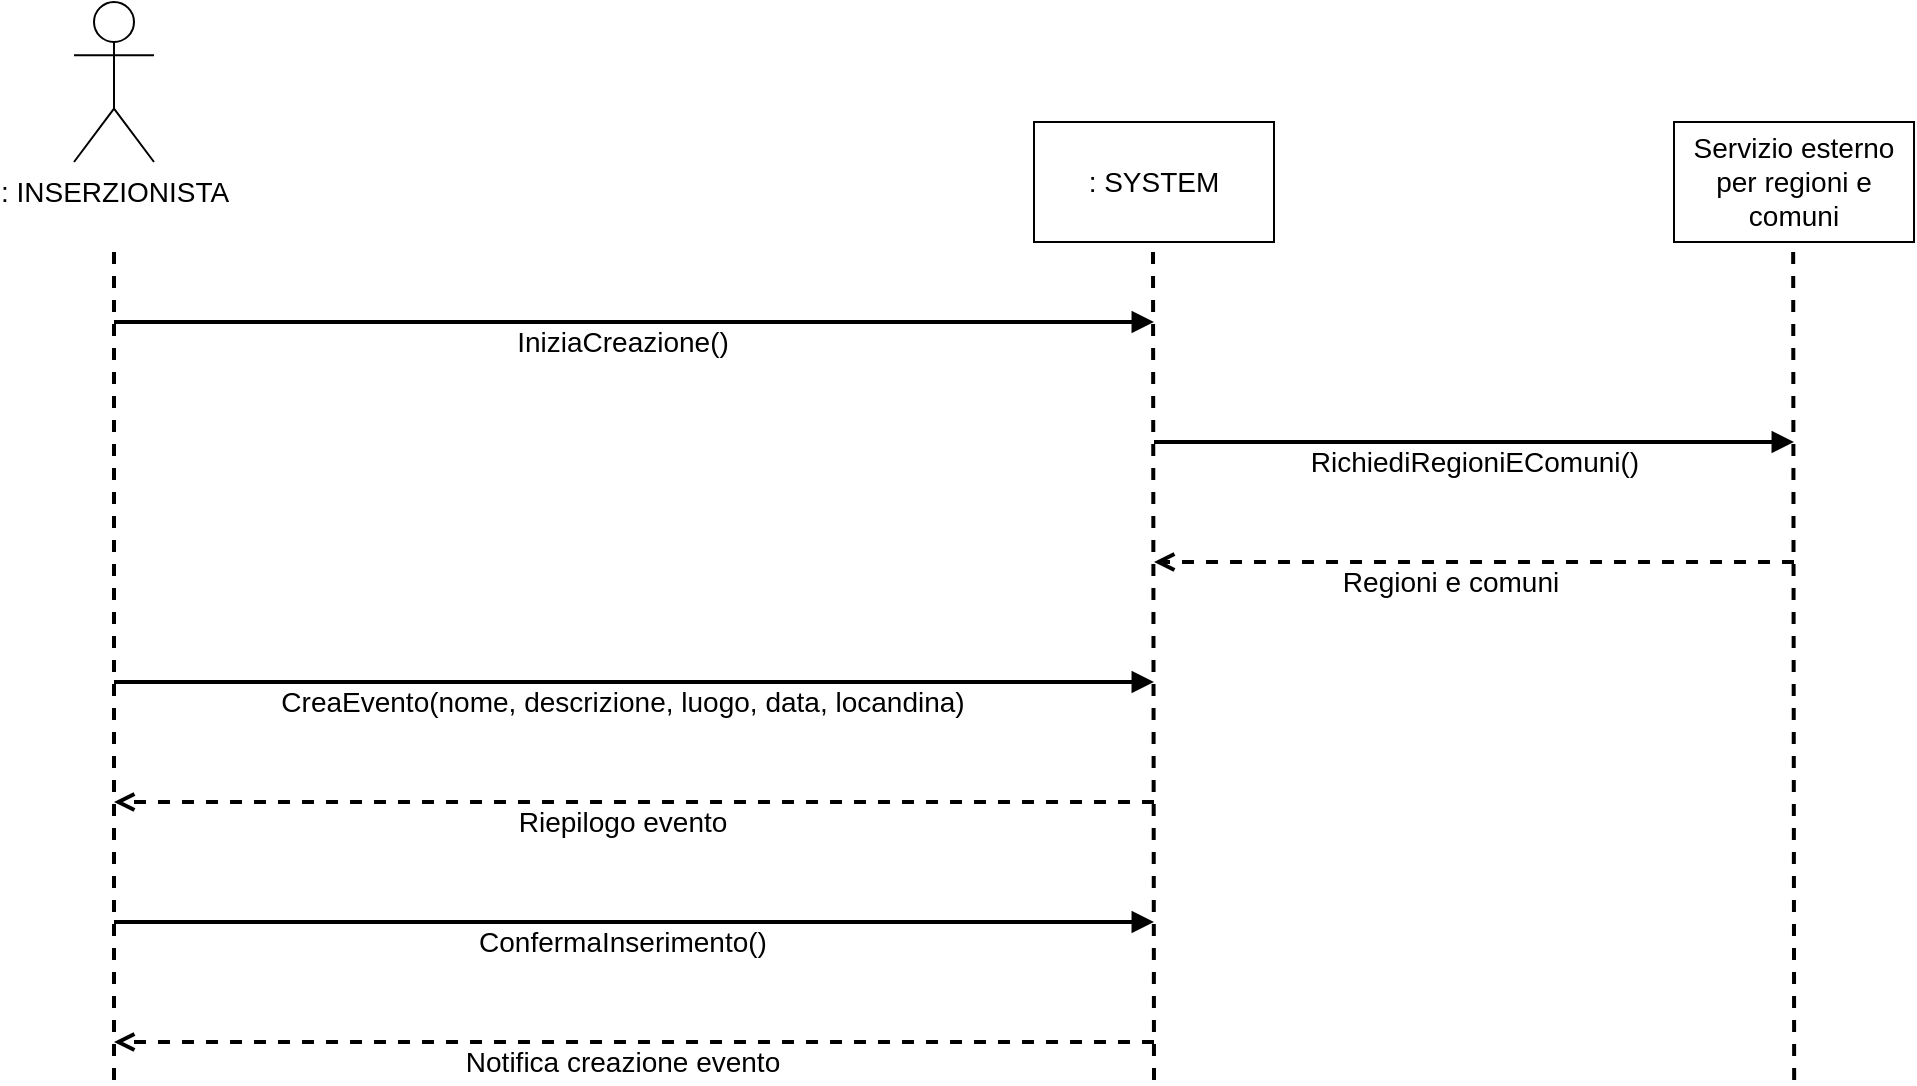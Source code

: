 <mxfile version="20.7.4" type="device"><diagram id="86xrfEpdz4YElFlK4c33" name="Pagina-1"><mxGraphModel dx="1182" dy="683" grid="1" gridSize="10" guides="1" tooltips="1" connect="1" arrows="1" fold="1" page="1" pageScale="1" pageWidth="2000" pageHeight="2000" math="0" shadow="0"><root><mxCell id="0"/><mxCell id="1" parent="0"/><mxCell id="XmgtLQDJ8lHZV27NQU4b-1" value="&lt;font style=&quot;font-size: 14px;&quot;&gt;: INSERZIONISTA&lt;/font&gt;" style="shape=umlActor;verticalLabelPosition=bottom;verticalAlign=top;html=1;outlineConnect=0;" parent="1" vertex="1"><mxGeometry x="380" y="80" width="40" height="80" as="geometry"/></mxCell><mxCell id="XmgtLQDJ8lHZV27NQU4b-3" value="" style="endArrow=none;dashed=1;html=1;rounded=0;fontSize=14;strokeWidth=2;" parent="1" edge="1"><mxGeometry width="50" height="50" relative="1" as="geometry"><mxPoint x="400" y="619" as="sourcePoint"/><mxPoint x="400" y="200" as="targetPoint"/></mxGeometry></mxCell><mxCell id="XmgtLQDJ8lHZV27NQU4b-4" value=": SYSTEM" style="rounded=0;whiteSpace=wrap;html=1;fontSize=14;" parent="1" vertex="1"><mxGeometry x="860" y="140" width="120" height="60" as="geometry"/></mxCell><mxCell id="XmgtLQDJ8lHZV27NQU4b-5" value="" style="endArrow=none;dashed=1;html=1;rounded=0;fontSize=14;strokeWidth=2;" parent="1" edge="1"><mxGeometry width="50" height="50" relative="1" as="geometry"><mxPoint x="920" y="619" as="sourcePoint"/><mxPoint x="919.5" y="200" as="targetPoint"/></mxGeometry></mxCell><mxCell id="XmgtLQDJ8lHZV27NQU4b-7" value="" style="endArrow=block;html=1;rounded=0;strokeWidth=2;fontSize=14;endFill=1;" parent="1" edge="1"><mxGeometry width="50" height="50" relative="1" as="geometry"><mxPoint x="400" y="240" as="sourcePoint"/><mxPoint x="920" y="240" as="targetPoint"/></mxGeometry></mxCell><mxCell id="XmgtLQDJ8lHZV27NQU4b-10" value="IniziaCreazione()" style="edgeLabel;html=1;align=center;verticalAlign=middle;resizable=0;points=[];fontSize=14;" parent="XmgtLQDJ8lHZV27NQU4b-7" vertex="1" connectable="0"><mxGeometry x="-0.061" relative="1" as="geometry"><mxPoint x="10" y="10" as="offset"/></mxGeometry></mxCell><mxCell id="XmgtLQDJ8lHZV27NQU4b-11" value="" style="endArrow=block;html=1;rounded=0;strokeWidth=2;fontSize=14;endFill=1;" parent="1" edge="1"><mxGeometry width="50" height="50" relative="1" as="geometry"><mxPoint x="400" y="420" as="sourcePoint"/><mxPoint x="920" y="420" as="targetPoint"/></mxGeometry></mxCell><mxCell id="XmgtLQDJ8lHZV27NQU4b-12" value="CreaEvento(nome, descrizione, luogo, data, locandina)" style="edgeLabel;html=1;align=center;verticalAlign=middle;resizable=0;points=[];fontSize=14;" parent="XmgtLQDJ8lHZV27NQU4b-11" vertex="1" connectable="0"><mxGeometry x="-0.061" relative="1" as="geometry"><mxPoint x="10" y="10" as="offset"/></mxGeometry></mxCell><mxCell id="XmgtLQDJ8lHZV27NQU4b-13" value="" style="endArrow=open;html=1;rounded=0;strokeWidth=2;fontSize=14;endFill=0;dashed=1;" parent="1" edge="1"><mxGeometry width="50" height="50" relative="1" as="geometry"><mxPoint x="920" y="480" as="sourcePoint"/><mxPoint x="400" y="480" as="targetPoint"/></mxGeometry></mxCell><mxCell id="XmgtLQDJ8lHZV27NQU4b-14" value="Riepilogo evento" style="edgeLabel;html=1;align=center;verticalAlign=middle;resizable=0;points=[];fontSize=14;" parent="XmgtLQDJ8lHZV27NQU4b-13" vertex="1" connectable="0"><mxGeometry x="-0.061" relative="1" as="geometry"><mxPoint x="-22" y="10" as="offset"/></mxGeometry></mxCell><mxCell id="XmgtLQDJ8lHZV27NQU4b-15" value="" style="endArrow=block;html=1;rounded=0;strokeWidth=2;fontSize=14;endFill=1;" parent="1" edge="1"><mxGeometry width="50" height="50" relative="1" as="geometry"><mxPoint x="400" y="540" as="sourcePoint"/><mxPoint x="920" y="540" as="targetPoint"/></mxGeometry></mxCell><mxCell id="XmgtLQDJ8lHZV27NQU4b-16" value="ConfermaInserimento()" style="edgeLabel;html=1;align=center;verticalAlign=middle;resizable=0;points=[];fontSize=14;" parent="XmgtLQDJ8lHZV27NQU4b-15" vertex="1" connectable="0"><mxGeometry x="-0.061" relative="1" as="geometry"><mxPoint x="10" y="10" as="offset"/></mxGeometry></mxCell><mxCell id="v233EqiuzxxObuZZdqOJ-1" value="" style="endArrow=open;html=1;rounded=0;strokeWidth=2;fontSize=14;endFill=0;dashed=1;" parent="1" edge="1"><mxGeometry width="50" height="50" relative="1" as="geometry"><mxPoint x="920" y="600" as="sourcePoint"/><mxPoint x="400" y="600" as="targetPoint"/></mxGeometry></mxCell><mxCell id="v233EqiuzxxObuZZdqOJ-2" value="Notifica creazione evento" style="edgeLabel;html=1;align=center;verticalAlign=middle;resizable=0;points=[];fontSize=14;" parent="v233EqiuzxxObuZZdqOJ-1" vertex="1" connectable="0"><mxGeometry x="-0.061" relative="1" as="geometry"><mxPoint x="-22" y="10" as="offset"/></mxGeometry></mxCell><mxCell id="dle9BrzS_MXISvLcZ8DR-1" value="Servizio esterno per regioni e comuni" style="rounded=0;whiteSpace=wrap;html=1;fontSize=14;" vertex="1" parent="1"><mxGeometry x="1180" y="140" width="120" height="60" as="geometry"/></mxCell><mxCell id="dle9BrzS_MXISvLcZ8DR-2" value="" style="endArrow=none;dashed=1;html=1;rounded=0;fontSize=14;strokeWidth=2;" edge="1" parent="1"><mxGeometry width="50" height="50" relative="1" as="geometry"><mxPoint x="1240.08" y="619" as="sourcePoint"/><mxPoint x="1239.58" y="200" as="targetPoint"/></mxGeometry></mxCell><mxCell id="dle9BrzS_MXISvLcZ8DR-3" value="" style="endArrow=block;html=1;rounded=0;strokeWidth=2;fontSize=14;endFill=1;" edge="1" parent="1"><mxGeometry width="50" height="50" relative="1" as="geometry"><mxPoint x="920" y="300" as="sourcePoint"/><mxPoint x="1240" y="300" as="targetPoint"/></mxGeometry></mxCell><mxCell id="dle9BrzS_MXISvLcZ8DR-4" value="RichiediRegioniEComuni()" style="edgeLabel;html=1;align=center;verticalAlign=middle;resizable=0;points=[];fontSize=14;" vertex="1" connectable="0" parent="dle9BrzS_MXISvLcZ8DR-3"><mxGeometry x="-0.061" relative="1" as="geometry"><mxPoint x="10" y="10" as="offset"/></mxGeometry></mxCell><mxCell id="dle9BrzS_MXISvLcZ8DR-7" value="" style="endArrow=open;html=1;rounded=0;strokeWidth=2;fontSize=14;endFill=0;dashed=1;" edge="1" parent="1"><mxGeometry width="50" height="50" relative="1" as="geometry"><mxPoint x="1240" y="360" as="sourcePoint"/><mxPoint x="920" y="360" as="targetPoint"/></mxGeometry></mxCell><mxCell id="dle9BrzS_MXISvLcZ8DR-8" value="Regioni e comuni" style="edgeLabel;html=1;align=center;verticalAlign=middle;resizable=0;points=[];fontSize=14;" vertex="1" connectable="0" parent="dle9BrzS_MXISvLcZ8DR-7"><mxGeometry x="-0.061" relative="1" as="geometry"><mxPoint x="-22" y="10" as="offset"/></mxGeometry></mxCell></root></mxGraphModel></diagram></mxfile>